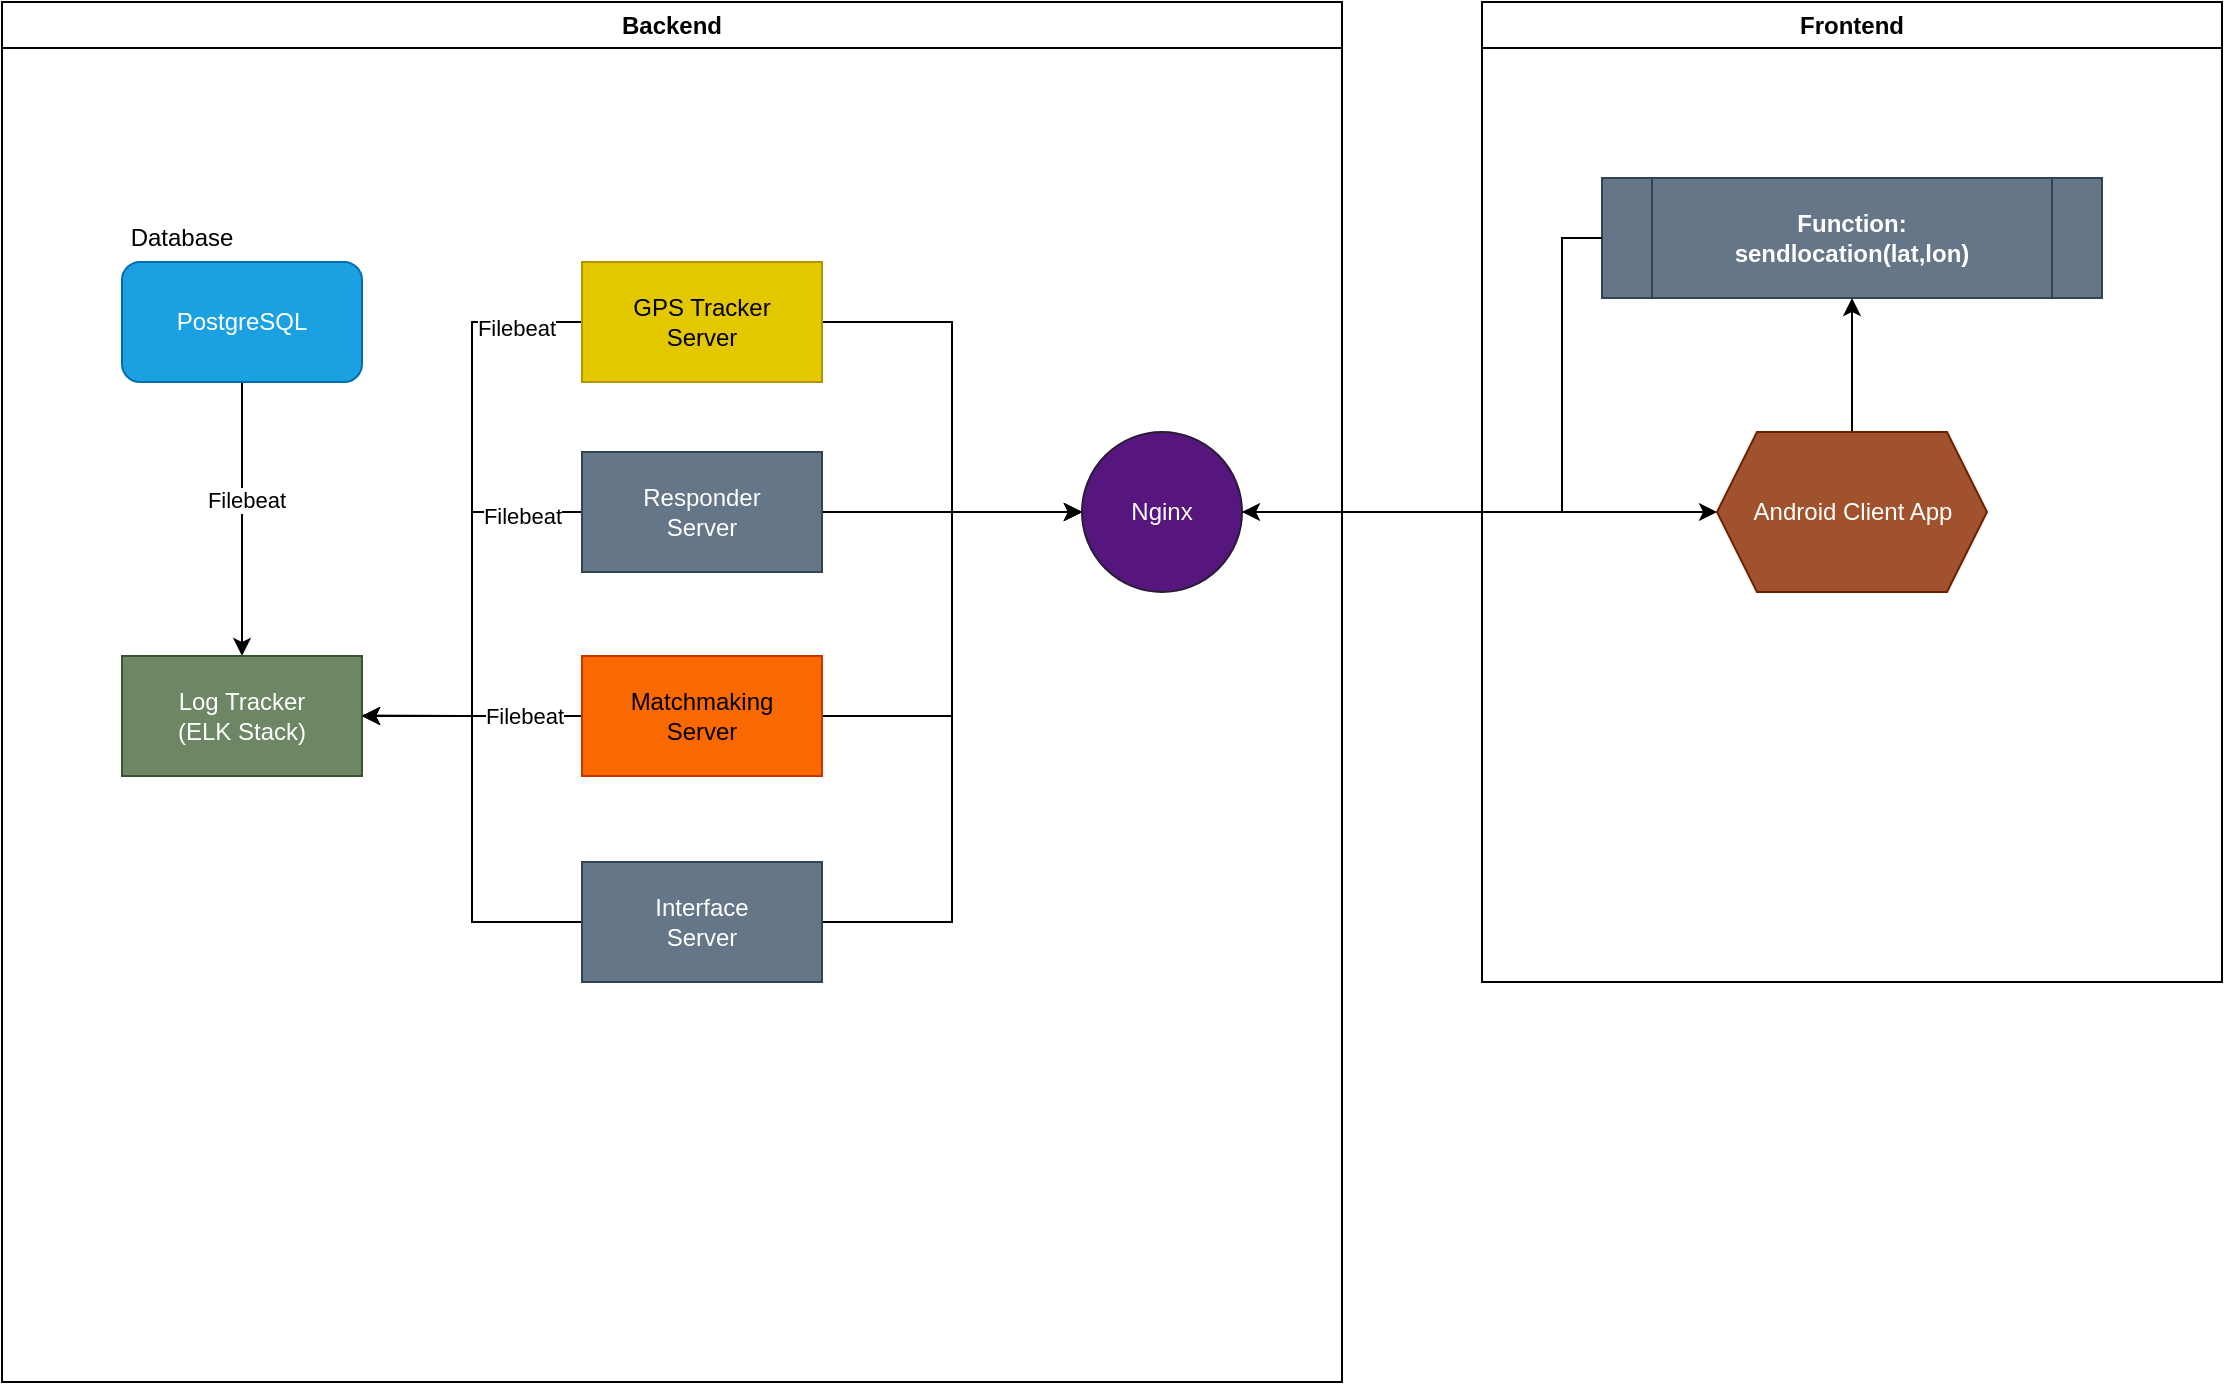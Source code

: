 <mxfile version="25.0.2" pages="4">
  <diagram name="Schema" id="opc640k1HLoYFZwjB88s">
    <mxGraphModel dx="1235" dy="731" grid="1" gridSize="10" guides="1" tooltips="1" connect="1" arrows="1" fold="1" page="1" pageScale="1" pageWidth="1169" pageHeight="827" math="0" shadow="0">
      <root>
        <mxCell id="0" />
        <mxCell id="1" parent="0" />
        <mxCell id="rJ3xM8WHZ8CuLHnQlr6I-13" value="Backend" style="swimlane;whiteSpace=wrap;html=1;movable=1;resizable=1;rotatable=1;deletable=1;editable=1;locked=0;connectable=1;" parent="1" vertex="1">
          <mxGeometry x="30" y="20" width="670" height="690" as="geometry" />
        </mxCell>
        <mxCell id="rJ3xM8WHZ8CuLHnQlr6I-14" style="edgeStyle=orthogonalEdgeStyle;rounded=0;orthogonalLoop=1;jettySize=auto;html=1;exitX=0.5;exitY=1;exitDx=0;exitDy=0;entryX=0.5;entryY=0;entryDx=0;entryDy=0;" parent="rJ3xM8WHZ8CuLHnQlr6I-13" source="rJ3xM8WHZ8CuLHnQlr6I-16" target="rJ3xM8WHZ8CuLHnQlr6I-24" edge="1">
          <mxGeometry relative="1" as="geometry" />
        </mxCell>
        <mxCell id="rJ3xM8WHZ8CuLHnQlr6I-15" value="Filebeat" style="edgeLabel;html=1;align=center;verticalAlign=middle;resizable=0;points=[];" parent="rJ3xM8WHZ8CuLHnQlr6I-14" vertex="1" connectable="0">
          <mxGeometry x="-0.143" y="2" relative="1" as="geometry">
            <mxPoint as="offset" />
          </mxGeometry>
        </mxCell>
        <mxCell id="rJ3xM8WHZ8CuLHnQlr6I-16" value="PostgreSQL" style="rounded=1;whiteSpace=wrap;html=1;fillColor=#1ba1e2;fontColor=#ffffff;strokeColor=#006EAF;" parent="rJ3xM8WHZ8CuLHnQlr6I-13" vertex="1">
          <mxGeometry x="60" y="130" width="120" height="60" as="geometry" />
        </mxCell>
        <mxCell id="rJ3xM8WHZ8CuLHnQlr6I-17" value="Database" style="text;html=1;align=center;verticalAlign=middle;whiteSpace=wrap;rounded=0;" parent="rJ3xM8WHZ8CuLHnQlr6I-13" vertex="1">
          <mxGeometry x="60" y="103" width="60" height="30" as="geometry" />
        </mxCell>
        <mxCell id="rJ3xM8WHZ8CuLHnQlr6I-18" style="edgeStyle=orthogonalEdgeStyle;rounded=0;orthogonalLoop=1;jettySize=auto;html=1;exitX=0;exitY=0.5;exitDx=0;exitDy=0;entryX=1;entryY=0.5;entryDx=0;entryDy=0;" parent="rJ3xM8WHZ8CuLHnQlr6I-13" source="rJ3xM8WHZ8CuLHnQlr6I-20" target="rJ3xM8WHZ8CuLHnQlr6I-24" edge="1">
          <mxGeometry relative="1" as="geometry" />
        </mxCell>
        <mxCell id="rJ3xM8WHZ8CuLHnQlr6I-19" value="Filebeat" style="edgeLabel;html=1;align=center;verticalAlign=middle;resizable=0;points=[];" parent="rJ3xM8WHZ8CuLHnQlr6I-18" vertex="1" connectable="0">
          <mxGeometry x="-0.643" y="-3" relative="1" as="geometry">
            <mxPoint x="25" y="3" as="offset" />
          </mxGeometry>
        </mxCell>
        <mxCell id="rJ3xM8WHZ8CuLHnQlr6I-28" style="edgeStyle=orthogonalEdgeStyle;rounded=0;orthogonalLoop=1;jettySize=auto;html=1;exitX=1;exitY=0.5;exitDx=0;exitDy=0;entryX=0;entryY=0.5;entryDx=0;entryDy=0;" parent="rJ3xM8WHZ8CuLHnQlr6I-13" source="rJ3xM8WHZ8CuLHnQlr6I-20" target="rJ3xM8WHZ8CuLHnQlr6I-27" edge="1">
          <mxGeometry relative="1" as="geometry" />
        </mxCell>
        <mxCell id="rJ3xM8WHZ8CuLHnQlr6I-20" value="GPS Tracker&lt;br&gt;Server" style="rounded=0;whiteSpace=wrap;html=1;fillColor=#e3c800;fontColor=#000000;strokeColor=#B09500;" parent="rJ3xM8WHZ8CuLHnQlr6I-13" vertex="1">
          <mxGeometry x="290" y="130" width="120" height="60" as="geometry" />
        </mxCell>
        <mxCell id="rJ3xM8WHZ8CuLHnQlr6I-21" style="edgeStyle=orthogonalEdgeStyle;rounded=0;orthogonalLoop=1;jettySize=auto;html=1;exitX=0;exitY=0.5;exitDx=0;exitDy=0;entryX=1;entryY=0.5;entryDx=0;entryDy=0;" parent="rJ3xM8WHZ8CuLHnQlr6I-13" source="rJ3xM8WHZ8CuLHnQlr6I-23" edge="1">
          <mxGeometry relative="1" as="geometry">
            <mxPoint x="280" y="356.75" as="sourcePoint" />
            <mxPoint x="170" y="356.75" as="targetPoint" />
          </mxGeometry>
        </mxCell>
        <mxCell id="rJ3xM8WHZ8CuLHnQlr6I-22" value="Filebeat" style="edgeLabel;html=1;align=center;verticalAlign=middle;resizable=0;points=[];" parent="rJ3xM8WHZ8CuLHnQlr6I-21" vertex="1" connectable="0">
          <mxGeometry x="-0.612" y="1" relative="1" as="geometry">
            <mxPoint x="-6" y="-1" as="offset" />
          </mxGeometry>
        </mxCell>
        <mxCell id="rJ3xM8WHZ8CuLHnQlr6I-29" style="edgeStyle=orthogonalEdgeStyle;rounded=0;orthogonalLoop=1;jettySize=auto;html=1;exitX=1;exitY=0.5;exitDx=0;exitDy=0;entryX=0;entryY=0.5;entryDx=0;entryDy=0;" parent="rJ3xM8WHZ8CuLHnQlr6I-13" source="rJ3xM8WHZ8CuLHnQlr6I-23" target="rJ3xM8WHZ8CuLHnQlr6I-27" edge="1">
          <mxGeometry relative="1" as="geometry" />
        </mxCell>
        <mxCell id="rJ3xM8WHZ8CuLHnQlr6I-23" value="Matchmaking &lt;br&gt;Server" style="rounded=0;whiteSpace=wrap;html=1;align=center;fillColor=#fa6800;fontColor=#000000;strokeColor=#C73500;" parent="rJ3xM8WHZ8CuLHnQlr6I-13" vertex="1">
          <mxGeometry x="290" y="327" width="120" height="60" as="geometry" />
        </mxCell>
        <mxCell id="rJ3xM8WHZ8CuLHnQlr6I-24" value="Log Tracker&lt;div&gt;(ELK Stack)&lt;/div&gt;" style="rounded=0;whiteSpace=wrap;html=1;fillColor=#6d8764;strokeColor=#3A5431;fontColor=#ffffff;" parent="rJ3xM8WHZ8CuLHnQlr6I-13" vertex="1">
          <mxGeometry x="60" y="327" width="120" height="60" as="geometry" />
        </mxCell>
        <mxCell id="rJ3xM8WHZ8CuLHnQlr6I-27" value="Nginx" style="ellipse;whiteSpace=wrap;html=1;aspect=fixed;fillColor=#57167D;fontColor=#ffffff;strokeColor=#291C36;" parent="rJ3xM8WHZ8CuLHnQlr6I-13" vertex="1">
          <mxGeometry x="540" y="215" width="80" height="80" as="geometry" />
        </mxCell>
        <mxCell id="rJ3xM8WHZ8CuLHnQlr6I-31" style="edgeStyle=orthogonalEdgeStyle;rounded=0;orthogonalLoop=1;jettySize=auto;html=1;exitX=0;exitY=0.5;exitDx=0;exitDy=0;entryX=1;entryY=0.5;entryDx=0;entryDy=0;" parent="rJ3xM8WHZ8CuLHnQlr6I-13" source="rJ3xM8WHZ8CuLHnQlr6I-30" target="rJ3xM8WHZ8CuLHnQlr6I-24" edge="1">
          <mxGeometry relative="1" as="geometry" />
        </mxCell>
        <mxCell id="rJ3xM8WHZ8CuLHnQlr6I-33" value="Filebeat" style="edgeLabel;html=1;align=center;verticalAlign=middle;resizable=0;points=[];" parent="rJ3xM8WHZ8CuLHnQlr6I-31" vertex="1" connectable="0">
          <mxGeometry x="-0.718" y="2" relative="1" as="geometry">
            <mxPoint as="offset" />
          </mxGeometry>
        </mxCell>
        <mxCell id="rJ3xM8WHZ8CuLHnQlr6I-34" style="edgeStyle=orthogonalEdgeStyle;rounded=0;orthogonalLoop=1;jettySize=auto;html=1;exitX=1;exitY=0.5;exitDx=0;exitDy=0;entryX=0;entryY=0.5;entryDx=0;entryDy=0;" parent="rJ3xM8WHZ8CuLHnQlr6I-13" source="rJ3xM8WHZ8CuLHnQlr6I-30" target="rJ3xM8WHZ8CuLHnQlr6I-27" edge="1">
          <mxGeometry relative="1" as="geometry" />
        </mxCell>
        <mxCell id="rJ3xM8WHZ8CuLHnQlr6I-30" value="Responder&lt;br&gt;Server" style="rounded=0;whiteSpace=wrap;html=1;align=center;fillColor=#647687;fontColor=#ffffff;strokeColor=#314354;" parent="rJ3xM8WHZ8CuLHnQlr6I-13" vertex="1">
          <mxGeometry x="290" y="225" width="120" height="60" as="geometry" />
        </mxCell>
        <mxCell id="buZ2Y0Om4jaeqKhQpkS_-2" style="edgeStyle=orthogonalEdgeStyle;rounded=0;orthogonalLoop=1;jettySize=auto;html=1;exitX=0;exitY=0.5;exitDx=0;exitDy=0;entryX=1;entryY=0.5;entryDx=0;entryDy=0;" edge="1" parent="rJ3xM8WHZ8CuLHnQlr6I-13" source="buZ2Y0Om4jaeqKhQpkS_-1" target="rJ3xM8WHZ8CuLHnQlr6I-24">
          <mxGeometry relative="1" as="geometry" />
        </mxCell>
        <mxCell id="buZ2Y0Om4jaeqKhQpkS_-3" style="edgeStyle=orthogonalEdgeStyle;rounded=0;orthogonalLoop=1;jettySize=auto;html=1;exitX=1;exitY=0.5;exitDx=0;exitDy=0;entryX=0;entryY=0.5;entryDx=0;entryDy=0;" edge="1" parent="rJ3xM8WHZ8CuLHnQlr6I-13" source="buZ2Y0Om4jaeqKhQpkS_-1" target="rJ3xM8WHZ8CuLHnQlr6I-27">
          <mxGeometry relative="1" as="geometry" />
        </mxCell>
        <mxCell id="buZ2Y0Om4jaeqKhQpkS_-1" value="Interface&lt;br&gt;Server" style="rounded=0;whiteSpace=wrap;html=1;align=center;fillColor=#647687;fontColor=#ffffff;strokeColor=#314354;" vertex="1" parent="rJ3xM8WHZ8CuLHnQlr6I-13">
          <mxGeometry x="290" y="430" width="120" height="60" as="geometry" />
        </mxCell>
        <mxCell id="rJ3xM8WHZ8CuLHnQlr6I-25" value="Frontend" style="swimlane;whiteSpace=wrap;html=1;" parent="1" vertex="1">
          <mxGeometry x="770" y="20" width="370" height="490" as="geometry" />
        </mxCell>
        <mxCell id="rJ3xM8WHZ8CuLHnQlr6I-37" value="Function:&lt;br&gt;sendlocation(lat,lon&lt;span style=&quot;background-color: initial;&quot;&gt;)&lt;/span&gt;" style="shape=process;whiteSpace=wrap;html=1;backgroundOutline=1;fillColor=#647687;fontColor=#ffffff;strokeColor=#314354;fontStyle=1" parent="rJ3xM8WHZ8CuLHnQlr6I-25" vertex="1">
          <mxGeometry x="60" y="88" width="250" height="60" as="geometry" />
        </mxCell>
        <mxCell id="rJ3xM8WHZ8CuLHnQlr6I-39" style="edgeStyle=orthogonalEdgeStyle;rounded=0;orthogonalLoop=1;jettySize=auto;html=1;exitX=0.5;exitY=0;exitDx=0;exitDy=0;entryX=0.5;entryY=1;entryDx=0;entryDy=0;" parent="rJ3xM8WHZ8CuLHnQlr6I-25" source="rJ3xM8WHZ8CuLHnQlr6I-38" target="rJ3xM8WHZ8CuLHnQlr6I-37" edge="1">
          <mxGeometry relative="1" as="geometry" />
        </mxCell>
        <mxCell id="rJ3xM8WHZ8CuLHnQlr6I-38" value="Android Client App" style="shape=hexagon;perimeter=hexagonPerimeter2;whiteSpace=wrap;html=1;fixedSize=1;fillColor=#a0522d;fontColor=#ffffff;strokeColor=#6D1F00;" parent="rJ3xM8WHZ8CuLHnQlr6I-25" vertex="1">
          <mxGeometry x="117.5" y="215" width="135" height="80" as="geometry" />
        </mxCell>
        <mxCell id="rJ3xM8WHZ8CuLHnQlr6I-40" style="edgeStyle=orthogonalEdgeStyle;rounded=0;orthogonalLoop=1;jettySize=auto;html=1;exitX=0;exitY=0.5;exitDx=0;exitDy=0;entryX=1;entryY=0.5;entryDx=0;entryDy=0;" parent="1" source="rJ3xM8WHZ8CuLHnQlr6I-37" target="rJ3xM8WHZ8CuLHnQlr6I-27" edge="1">
          <mxGeometry relative="1" as="geometry">
            <Array as="points">
              <mxPoint x="810" y="138" />
              <mxPoint x="810" y="275" />
            </Array>
          </mxGeometry>
        </mxCell>
        <mxCell id="rJ3xM8WHZ8CuLHnQlr6I-41" style="edgeStyle=orthogonalEdgeStyle;rounded=0;orthogonalLoop=1;jettySize=auto;html=1;exitX=1;exitY=0.5;exitDx=0;exitDy=0;entryX=0;entryY=0.5;entryDx=0;entryDy=0;" parent="1" source="rJ3xM8WHZ8CuLHnQlr6I-27" target="rJ3xM8WHZ8CuLHnQlr6I-38" edge="1">
          <mxGeometry relative="1" as="geometry" />
        </mxCell>
      </root>
    </mxGraphModel>
  </diagram>
  <diagram id="cdbMFTuAU1nH9OoIrLVE" name="Responder">
    <mxGraphModel dx="1235" dy="731" grid="1" gridSize="10" guides="1" tooltips="1" connect="1" arrows="1" fold="1" page="1" pageScale="1" pageWidth="1169" pageHeight="827" math="0" shadow="0">
      <root>
        <mxCell id="0" />
        <mxCell id="1" parent="0" />
        <mxCell id="6eDrEkHaWnueHMm9mLSs-2" style="edgeStyle=orthogonalEdgeStyle;rounded=0;orthogonalLoop=1;jettySize=auto;html=1;exitX=0.5;exitY=0;exitDx=0;exitDy=0;" edge="1" parent="1" source="Vh3TI4ZqZUC5c_BswAIB-1" target="6eDrEkHaWnueHMm9mLSs-1">
          <mxGeometry relative="1" as="geometry" />
        </mxCell>
        <mxCell id="UNsqskYPfvakn4IOImKp-1" style="edgeStyle=orthogonalEdgeStyle;rounded=0;orthogonalLoop=1;jettySize=auto;html=1;exitX=1;exitY=0.5;exitDx=0;exitDy=0;fontFamily=Helvetica;fontSize=18;fontColor=#ffffff;" edge="1" parent="1" source="Vh3TI4ZqZUC5c_BswAIB-1" target="UNsqskYPfvakn4IOImKp-2">
          <mxGeometry relative="1" as="geometry">
            <mxPoint x="680" y="625.471" as="targetPoint" />
          </mxGeometry>
        </mxCell>
        <mxCell id="Vh3TI4ZqZUC5c_BswAIB-1" value="/" style="text;html=1;align=center;verticalAlign=middle;whiteSpace=wrap;rounded=0;fontSize=18;fillColor=#0050ef;fontColor=#ffffff;strokeColor=#001DBC;" parent="1" vertex="1">
          <mxGeometry x="342.5" y="600" width="70" height="50" as="geometry" />
        </mxCell>
        <mxCell id="Vh3TI4ZqZUC5c_BswAIB-17" value="/Location&lt;br&gt;&lt;span style=&quot;text-wrap: nowrap;&quot;&gt;`&lt;/span&gt;get last location&lt;span style=&quot;text-wrap: nowrap;&quot;&gt;`&lt;/span&gt;" style="text;html=1;align=center;verticalAlign=middle;whiteSpace=wrap;rounded=0;fontSize=18;fontFamily=Helvetica;" parent="1" vertex="1">
          <mxGeometry x="100" y="226" width="165" height="50" as="geometry" />
        </mxCell>
        <mxCell id="Vh3TI4ZqZUC5c_BswAIB-27" style="edgeStyle=orthogonalEdgeStyle;rounded=0;orthogonalLoop=1;jettySize=auto;html=1;exitX=1;exitY=0.5;exitDx=0;exitDy=0;entryX=0;entryY=0.5;entryDx=0;entryDy=0;fontFamily=Helvetica;fontSize=18;fontColor=default;" parent="1" source="Vh3TI4ZqZUC5c_BswAIB-19" target="Vh3TI4ZqZUC5c_BswAIB-26" edge="1">
          <mxGeometry relative="1" as="geometry" />
        </mxCell>
        <mxCell id="Vh3TI4ZqZUC5c_BswAIB-28" style="edgeStyle=orthogonalEdgeStyle;rounded=0;orthogonalLoop=1;jettySize=auto;html=1;exitX=1;exitY=0.5;exitDx=0;exitDy=0;fontFamily=Helvetica;fontSize=18;fontColor=default;" parent="1" source="Vh3TI4ZqZUC5c_BswAIB-19" target="Vh3TI4ZqZUC5c_BswAIB-23" edge="1">
          <mxGeometry relative="1" as="geometry" />
        </mxCell>
        <mxCell id="Vh3TI4ZqZUC5c_BswAIB-19" value="/Info&lt;br&gt;&lt;span style=&quot;text-wrap: nowrap;&quot;&gt;`send client info&lt;/span&gt;&lt;span style=&quot;text-wrap: nowrap;&quot;&gt;`&lt;/span&gt;" style="text;html=1;align=center;verticalAlign=middle;whiteSpace=wrap;rounded=0;fontSize=18;fontFamily=Helvetica;fontColor=default;" parent="1" vertex="1">
          <mxGeometry x="498.75" y="226" width="147.5" height="50" as="geometry" />
        </mxCell>
        <mxCell id="Vh3TI4ZqZUC5c_BswAIB-21" value="/&lt;br&gt;&lt;span style=&quot;text-wrap: nowrap;&quot;&gt;`who is&lt;/span&gt;&lt;span style=&quot;text-wrap: nowrap;&quot;&gt;`&lt;/span&gt;" style="text;html=1;align=center;verticalAlign=middle;whiteSpace=wrap;rounded=0;fontSize=18;fontFamily=Helvetica;fontColor=default;" parent="1" vertex="1">
          <mxGeometry x="342.5" y="226" width="70" height="50" as="geometry" />
        </mxCell>
        <mxCell id="Vh3TI4ZqZUC5c_BswAIB-23" value="[Post]&lt;br&gt;`modify` (if /User)" style="text;html=1;align=center;verticalAlign=middle;whiteSpace=wrap;rounded=0;fontSize=18;fontFamily=Helvetica;fontColor=default;" parent="1" vertex="1">
          <mxGeometry x="752.5" y="196" width="200" height="50" as="geometry" />
        </mxCell>
        <mxCell id="Vh3TI4ZqZUC5c_BswAIB-26" value="[Get]&lt;br&gt;`get client info&lt;span style=&quot;background-color: initial;&quot;&gt;`&lt;/span&gt;" style="text;html=1;align=center;verticalAlign=middle;whiteSpace=wrap;rounded=0;fontSize=18;fontFamily=Helvetica;fontColor=default;" parent="1" vertex="1">
          <mxGeometry x="752.5" y="256" width="200" height="50" as="geometry" />
        </mxCell>
        <mxCell id="Vh3TI4ZqZUC5c_BswAIB-67" style="edgeStyle=orthogonalEdgeStyle;shape=connector;rounded=0;orthogonalLoop=1;jettySize=auto;html=1;exitX=0.5;exitY=0;exitDx=0;exitDy=0;strokeColor=default;align=center;verticalAlign=middle;fontFamily=Helvetica;fontSize=18;fontColor=default;labelBackgroundColor=default;endArrow=classic;" parent="1" source="Vh3TI4ZqZUC5c_BswAIB-41" target="Vh3TI4ZqZUC5c_BswAIB-21" edge="1">
          <mxGeometry relative="1" as="geometry" />
        </mxCell>
        <mxCell id="Vh3TI4ZqZUC5c_BswAIB-41" value="/me" style="text;html=1;align=center;verticalAlign=middle;whiteSpace=wrap;rounded=0;fontSize=18;fontFamily=Helvetica;fontColor=default;" parent="1" vertex="1">
          <mxGeometry x="412.5" y="406" width="70" height="50" as="geometry" />
        </mxCell>
        <mxCell id="Vh3TI4ZqZUC5c_BswAIB-49" style="edgeStyle=orthogonalEdgeStyle;rounded=0;orthogonalLoop=1;jettySize=auto;html=1;exitX=1;exitY=0.5;exitDx=0;exitDy=0;entryX=0;entryY=0.5;entryDx=0;entryDy=0;fontFamily=Helvetica;fontSize=18;fontColor=default;endArrow=none;endFill=0;" parent="1" source="Vh3TI4ZqZUC5c_BswAIB-42" target="Vh3TI4ZqZUC5c_BswAIB-41" edge="1">
          <mxGeometry relative="1" as="geometry" />
        </mxCell>
        <mxCell id="Vh3TI4ZqZUC5c_BswAIB-64" style="edgeStyle=orthogonalEdgeStyle;shape=connector;rounded=0;orthogonalLoop=1;jettySize=auto;html=1;exitX=0.5;exitY=0;exitDx=0;exitDy=0;entryX=0.5;entryY=1;entryDx=0;entryDy=0;strokeColor=default;align=center;verticalAlign=middle;fontFamily=Helvetica;fontSize=18;fontColor=default;labelBackgroundColor=default;endArrow=classic;" parent="1" source="Vh3TI4ZqZUC5c_BswAIB-42" target="Vh3TI4ZqZUC5c_BswAIB-17" edge="1">
          <mxGeometry relative="1" as="geometry" />
        </mxCell>
        <mxCell id="Vh3TI4ZqZUC5c_BswAIB-65" style="edgeStyle=orthogonalEdgeStyle;shape=connector;rounded=0;orthogonalLoop=1;jettySize=auto;html=1;exitX=0.5;exitY=0;exitDx=0;exitDy=0;strokeColor=default;align=center;verticalAlign=middle;fontFamily=Helvetica;fontSize=18;fontColor=default;labelBackgroundColor=default;endArrow=classic;" parent="1" source="Vh3TI4ZqZUC5c_BswAIB-42" target="Vh3TI4ZqZUC5c_BswAIB-21" edge="1">
          <mxGeometry relative="1" as="geometry" />
        </mxCell>
        <mxCell id="Vh3TI4ZqZUC5c_BswAIB-66" style="edgeStyle=orthogonalEdgeStyle;shape=connector;rounded=0;orthogonalLoop=1;jettySize=auto;html=1;exitX=0.5;exitY=0;exitDx=0;exitDy=0;strokeColor=default;align=center;verticalAlign=middle;fontFamily=Helvetica;fontSize=18;fontColor=default;labelBackgroundColor=default;endArrow=classic;" parent="1" source="Vh3TI4ZqZUC5c_BswAIB-42" target="Vh3TI4ZqZUC5c_BswAIB-19" edge="1">
          <mxGeometry relative="1" as="geometry" />
        </mxCell>
        <mxCell id="Vh3TI4ZqZUC5c_BswAIB-42" value="/:id" style="text;html=1;align=center;verticalAlign=middle;whiteSpace=wrap;rounded=0;fontSize=18;fontFamily=Helvetica;fontColor=default;" parent="1" vertex="1">
          <mxGeometry x="252.5" y="406" width="77.5" height="50" as="geometry" />
        </mxCell>
        <mxCell id="6eDrEkHaWnueHMm9mLSs-3" style="edgeStyle=orthogonalEdgeStyle;rounded=0;orthogonalLoop=1;jettySize=auto;html=1;exitX=0.5;exitY=0;exitDx=0;exitDy=0;" edge="1" parent="1" source="6eDrEkHaWnueHMm9mLSs-1" target="Vh3TI4ZqZUC5c_BswAIB-42">
          <mxGeometry relative="1" as="geometry" />
        </mxCell>
        <mxCell id="6eDrEkHaWnueHMm9mLSs-4" style="edgeStyle=orthogonalEdgeStyle;rounded=0;orthogonalLoop=1;jettySize=auto;html=1;exitX=0.5;exitY=0;exitDx=0;exitDy=0;" edge="1" parent="1" source="6eDrEkHaWnueHMm9mLSs-1" target="Vh3TI4ZqZUC5c_BswAIB-41">
          <mxGeometry relative="1" as="geometry" />
        </mxCell>
        <mxCell id="6eDrEkHaWnueHMm9mLSs-1" value="/User" style="text;html=1;align=center;verticalAlign=middle;whiteSpace=wrap;rounded=0;fontSize=18;fontFamily=Helvetica;fontColor=default;" vertex="1" parent="1">
          <mxGeometry x="332.5" y="500" width="90" height="50" as="geometry" />
        </mxCell>
        <mxCell id="UNsqskYPfvakn4IOImKp-4" value="" style="edgeStyle=orthogonalEdgeStyle;rounded=0;orthogonalLoop=1;jettySize=auto;html=1;fontFamily=Helvetica;fontSize=18;fontColor=#ffffff;" edge="1" parent="1" source="UNsqskYPfvakn4IOImKp-2" target="UNsqskYPfvakn4IOImKp-3">
          <mxGeometry relative="1" as="geometry" />
        </mxCell>
        <mxCell id="UNsqskYPfvakn4IOImKp-2" value="/friends" style="text;html=1;align=center;verticalAlign=middle;resizable=0;points=[];autosize=1;strokeColor=none;fillColor=none;fontFamily=Helvetica;fontSize=18;fontColor=#ffffff;" vertex="1" parent="1">
          <mxGeometry x="560" y="605" width="80" height="40" as="geometry" />
        </mxCell>
        <mxCell id="UNsqskYPfvakn4IOImKp-3" value="/locations" style="text;html=1;align=center;verticalAlign=middle;resizable=0;points=[];autosize=1;strokeColor=none;fillColor=none;fontFamily=Helvetica;fontSize=18;fontColor=#ffffff;" vertex="1" parent="1">
          <mxGeometry x="710" y="605" width="100" height="40" as="geometry" />
        </mxCell>
      </root>
    </mxGraphModel>
  </diagram>
  <diagram name="GPS Tracker" id="GiUYRV1GWeP-b3hLKF_i">
    <mxGraphModel dx="1105" dy="654" grid="1" gridSize="10" guides="1" tooltips="1" connect="1" arrows="1" fold="1" page="1" pageScale="1" pageWidth="1169" pageHeight="827" math="0" shadow="0">
      <root>
        <mxCell id="ubSvM6Ma5Gg7oKM4FNZG-0" />
        <mxCell id="ubSvM6Ma5Gg7oKM4FNZG-1" parent="ubSvM6Ma5Gg7oKM4FNZG-0" />
        <mxCell id="ubSvM6Ma5Gg7oKM4FNZG-3" style="edgeStyle=orthogonalEdgeStyle;rounded=0;orthogonalLoop=1;jettySize=auto;html=1;exitX=0.5;exitY=0;exitDx=0;exitDy=0;entryX=0.5;entryY=1;entryDx=0;entryDy=0;fontFamily=Helvetica;fontSize=18;fontColor=default;" parent="ubSvM6Ma5Gg7oKM4FNZG-1" source="ubSvM6Ma5Gg7oKM4FNZG-4" target="ubSvM6Ma5Gg7oKM4FNZG-19" edge="1">
          <mxGeometry relative="1" as="geometry">
            <Array as="points">
              <mxPoint x="369" y="350" />
              <mxPoint x="439" y="350" />
            </Array>
          </mxGeometry>
        </mxCell>
        <mxCell id="PBwL0Q7PvouxAEM6X6Tn-5" style="edgeStyle=orthogonalEdgeStyle;rounded=0;orthogonalLoop=1;jettySize=auto;html=1;exitX=0;exitY=0.5;exitDx=0;exitDy=0;entryX=0.5;entryY=0;entryDx=0;entryDy=0;" parent="ubSvM6Ma5Gg7oKM4FNZG-1" source="ubSvM6Ma5Gg7oKM4FNZG-4" target="jGCPDsBbcdj4XH3yvUyG-6" edge="1">
          <mxGeometry relative="1" as="geometry" />
        </mxCell>
        <mxCell id="Tz5BmcnhMBQ0euQqF3hh-3" style="edgeStyle=orthogonalEdgeStyle;rounded=0;orthogonalLoop=1;jettySize=auto;html=1;exitX=0.25;exitY=1;exitDx=0;exitDy=0;fontFamily=Helvetica;fontSize=18;fontColor=#ffffff;" edge="1" parent="ubSvM6Ma5Gg7oKM4FNZG-1" source="ubSvM6Ma5Gg7oKM4FNZG-4" target="Tz5BmcnhMBQ0euQqF3hh-5">
          <mxGeometry relative="1" as="geometry">
            <mxPoint x="352" y="700" as="targetPoint" />
          </mxGeometry>
        </mxCell>
        <mxCell id="Tz5BmcnhMBQ0euQqF3hh-4" style="edgeStyle=orthogonalEdgeStyle;rounded=0;orthogonalLoop=1;jettySize=auto;html=1;exitX=0.75;exitY=1;exitDx=0;exitDy=0;fontFamily=Helvetica;fontSize=18;fontColor=#ffffff;entryX=0.503;entryY=0.046;entryDx=0;entryDy=0;entryPerimeter=0;" edge="1" parent="ubSvM6Ma5Gg7oKM4FNZG-1" source="ubSvM6Ma5Gg7oKM4FNZG-4" target="Tz5BmcnhMBQ0euQqF3hh-6">
          <mxGeometry relative="1" as="geometry">
            <mxPoint x="440" y="650" as="targetPoint" />
          </mxGeometry>
        </mxCell>
        <mxCell id="ubSvM6Ma5Gg7oKM4FNZG-4" value="/" style="text;html=1;align=center;verticalAlign=middle;whiteSpace=wrap;rounded=0;fontSize=18;fillColor=#0050ef;fontColor=#ffffff;strokeColor=#001DBC;" parent="ubSvM6Ma5Gg7oKM4FNZG-1" vertex="1">
          <mxGeometry x="334" y="460" width="70" height="50" as="geometry" />
        </mxCell>
        <mxCell id="ubSvM6Ma5Gg7oKM4FNZG-6" style="edgeStyle=orthogonalEdgeStyle;rounded=0;orthogonalLoop=1;jettySize=auto;html=1;fontFamily=Helvetica;fontSize=18;fontColor=default;" parent="ubSvM6Ma5Gg7oKM4FNZG-1" source="ubSvM6Ma5Gg7oKM4FNZG-7" target="ubSvM6Ma5Gg7oKM4FNZG-8" edge="1">
          <mxGeometry relative="1" as="geometry" />
        </mxCell>
        <mxCell id="ubSvM6Ma5Gg7oKM4FNZG-7" value="/Location" style="text;html=1;align=center;verticalAlign=middle;resizable=0;points=[];autosize=1;fontFamily=Helvetica;fontSize=18;" parent="ubSvM6Ma5Gg7oKM4FNZG-1" vertex="1">
          <mxGeometry x="735.25" y="372" width="100" height="40" as="geometry" />
        </mxCell>
        <mxCell id="ubSvM6Ma5Gg7oKM4FNZG-8" value="/Feed&lt;br&gt;`post current location`" style="text;html=1;align=center;verticalAlign=middle;resizable=0;points=[];autosize=1;strokeColor=none;fillColor=none;fontFamily=Helvetica;fontSize=18;fontColor=default;" parent="ubSvM6Ma5Gg7oKM4FNZG-1" vertex="1">
          <mxGeometry x="490.25" y="466" width="200" height="60" as="geometry" />
        </mxCell>
        <mxCell id="ubSvM6Ma5Gg7oKM4FNZG-18" style="edgeStyle=orthogonalEdgeStyle;shape=connector;rounded=0;orthogonalLoop=1;jettySize=auto;html=1;exitX=1;exitY=0.5;exitDx=0;exitDy=0;strokeColor=default;align=center;verticalAlign=middle;fontFamily=Helvetica;fontSize=18;fontColor=default;labelBackgroundColor=default;endArrow=classic;" parent="ubSvM6Ma5Gg7oKM4FNZG-1" source="ubSvM6Ma5Gg7oKM4FNZG-19" target="ubSvM6Ma5Gg7oKM4FNZG-7" edge="1">
          <mxGeometry relative="1" as="geometry" />
        </mxCell>
        <mxCell id="6eC-OkCbZEAnRRRZwISa-7" style="edgeStyle=orthogonalEdgeStyle;rounded=0;orthogonalLoop=1;jettySize=auto;html=1;exitX=0.5;exitY=0;exitDx=0;exitDy=0;entryX=0.5;entryY=1;entryDx=0;entryDy=0;" parent="ubSvM6Ma5Gg7oKM4FNZG-1" source="ubSvM6Ma5Gg7oKM4FNZG-19" target="6eC-OkCbZEAnRRRZwISa-1" edge="1">
          <mxGeometry relative="1" as="geometry" />
        </mxCell>
        <mxCell id="ubSvM6Ma5Gg7oKM4FNZG-19" value="/User" style="text;html=1;align=center;verticalAlign=middle;whiteSpace=wrap;rounded=0;fontSize=18;fontFamily=Helvetica;fontColor=default;" parent="ubSvM6Ma5Gg7oKM4FNZG-1" vertex="1">
          <mxGeometry x="404" y="280" width="70" height="50" as="geometry" />
        </mxCell>
        <mxCell id="ubSvM6Ma5Gg7oKM4FNZG-21" style="edgeStyle=orthogonalEdgeStyle;shape=connector;rounded=0;orthogonalLoop=1;jettySize=auto;html=1;exitX=0.5;exitY=0;exitDx=0;exitDy=0;entryX=0.5;entryY=1;entryDx=0;entryDy=0;strokeColor=default;align=center;verticalAlign=middle;fontFamily=Helvetica;fontSize=18;fontColor=default;labelBackgroundColor=default;endArrow=classic;" parent="ubSvM6Ma5Gg7oKM4FNZG-1" edge="1">
          <mxGeometry relative="1" as="geometry">
            <mxPoint x="182.5" y="276" as="targetPoint" />
          </mxGeometry>
        </mxCell>
        <mxCell id="ubSvM6Ma5Gg7oKM4FNZG-22" style="edgeStyle=orthogonalEdgeStyle;shape=connector;rounded=0;orthogonalLoop=1;jettySize=auto;html=1;exitX=0.5;exitY=0;exitDx=0;exitDy=0;strokeColor=default;align=center;verticalAlign=middle;fontFamily=Helvetica;fontSize=18;fontColor=default;labelBackgroundColor=default;endArrow=classic;" parent="ubSvM6Ma5Gg7oKM4FNZG-1" edge="1">
          <mxGeometry relative="1" as="geometry">
            <mxPoint x="377.5" y="276" as="targetPoint" />
          </mxGeometry>
        </mxCell>
        <mxCell id="ubSvM6Ma5Gg7oKM4FNZG-23" style="edgeStyle=orthogonalEdgeStyle;shape=connector;rounded=0;orthogonalLoop=1;jettySize=auto;html=1;exitX=0.5;exitY=0;exitDx=0;exitDy=0;strokeColor=default;align=center;verticalAlign=middle;fontFamily=Helvetica;fontSize=18;fontColor=default;labelBackgroundColor=default;endArrow=classic;" parent="ubSvM6Ma5Gg7oKM4FNZG-1" edge="1">
          <mxGeometry relative="1" as="geometry">
            <mxPoint x="572.6" y="276" as="targetPoint" />
          </mxGeometry>
        </mxCell>
        <mxCell id="jGCPDsBbcdj4XH3yvUyG-6" value="/Auth" style="text;html=1;align=center;verticalAlign=middle;whiteSpace=wrap;rounded=0;fontSize=18;fontFamily=Helvetica;fontColor=default;" parent="ubSvM6Ma5Gg7oKM4FNZG-1" vertex="1">
          <mxGeometry x="150" y="560" width="70" height="50" as="geometry" />
        </mxCell>
        <mxCell id="6eC-OkCbZEAnRRRZwISa-0" style="edgeStyle=orthogonalEdgeStyle;rounded=0;orthogonalLoop=1;jettySize=auto;html=1;exitX=1;exitY=0.5;exitDx=0;exitDy=0;fontFamily=Helvetica;fontSize=18;fontColor=default;" parent="ubSvM6Ma5Gg7oKM4FNZG-1" source="6eC-OkCbZEAnRRRZwISa-1" target="6eC-OkCbZEAnRRRZwISa-2" edge="1">
          <mxGeometry relative="1" as="geometry" />
        </mxCell>
        <mxCell id="6eC-OkCbZEAnRRRZwISa-1" value="/Info&lt;br&gt;&lt;span style=&quot;text-wrap: nowrap;&quot;&gt;`send client info&lt;/span&gt;&lt;span style=&quot;text-wrap: nowrap;&quot;&gt;`&lt;/span&gt;" style="text;html=1;align=center;verticalAlign=middle;whiteSpace=wrap;rounded=0;fontSize=18;fontFamily=Helvetica;fontColor=default;" parent="ubSvM6Ma5Gg7oKM4FNZG-1" vertex="1">
          <mxGeometry x="250" y="160" width="147.5" height="50" as="geometry" />
        </mxCell>
        <mxCell id="6eC-OkCbZEAnRRRZwISa-2" value="[Post]&lt;br&gt;`modify` (if /User)" style="text;html=1;align=center;verticalAlign=middle;whiteSpace=wrap;rounded=0;fontSize=18;fontFamily=Helvetica;fontColor=default;" parent="ubSvM6Ma5Gg7oKM4FNZG-1" vertex="1">
          <mxGeometry x="503.75" y="130" width="200" height="50" as="geometry" />
        </mxCell>
        <mxCell id="Tz5BmcnhMBQ0euQqF3hh-5" value="/Subscribe" style="text;html=1;align=center;verticalAlign=middle;resizable=0;points=[];autosize=1;strokeColor=none;fillColor=none;fontFamily=Helvetica;fontSize=18;fontColor=#ffffff;" vertex="1" parent="ubSvM6Ma5Gg7oKM4FNZG-1">
          <mxGeometry x="260" y="663" width="110" height="40" as="geometry" />
        </mxCell>
        <mxCell id="Tz5BmcnhMBQ0euQqF3hh-6" value="/Unsubscribe" style="text;html=1;align=center;verticalAlign=middle;resizable=0;points=[];autosize=1;strokeColor=none;fillColor=none;fontFamily=Helvetica;fontSize=18;fontColor=#ffffff;" vertex="1" parent="ubSvM6Ma5Gg7oKM4FNZG-1">
          <mxGeometry x="400" y="663" width="130" height="40" as="geometry" />
        </mxCell>
      </root>
    </mxGraphModel>
  </diagram>
  <diagram id="2aE43FUWmj9qqVxqdlGs" name="Interface Server">
    <mxGraphModel dx="875" dy="518" grid="1" gridSize="10" guides="1" tooltips="1" connect="1" arrows="1" fold="1" page="1" pageScale="1" pageWidth="1169" pageHeight="827" math="0" shadow="0">
      <root>
        <mxCell id="0" />
        <mxCell id="1" parent="0" />
        <mxCell id="B2678jRW0r7QGjkDjPUS-7" style="edgeStyle=orthogonalEdgeStyle;rounded=0;orthogonalLoop=1;jettySize=auto;html=1;exitX=0.25;exitY=0;exitDx=0;exitDy=0;fontFamily=Helvetica;fontSize=18;fontColor=#ffffff;" edge="1" parent="1" source="B2678jRW0r7QGjkDjPUS-1" target="B2678jRW0r7QGjkDjPUS-2">
          <mxGeometry relative="1" as="geometry" />
        </mxCell>
        <mxCell id="B2678jRW0r7QGjkDjPUS-8" style="edgeStyle=orthogonalEdgeStyle;rounded=0;orthogonalLoop=1;jettySize=auto;html=1;exitX=0.75;exitY=0;exitDx=0;exitDy=0;fontFamily=Helvetica;fontSize=18;fontColor=#ffffff;" edge="1" parent="1" source="B2678jRW0r7QGjkDjPUS-1" target="B2678jRW0r7QGjkDjPUS-4">
          <mxGeometry relative="1" as="geometry" />
        </mxCell>
        <mxCell id="ES7g-LYabEd6Pk6_oV13-3" value="" style="edgeStyle=orthogonalEdgeStyle;rounded=0;orthogonalLoop=1;jettySize=auto;html=1;fontFamily=Helvetica;fontSize=18;fontColor=#ffffff;" edge="1" parent="1" source="B2678jRW0r7QGjkDjPUS-1" target="ES7g-LYabEd6Pk6_oV13-2">
          <mxGeometry relative="1" as="geometry" />
        </mxCell>
        <mxCell id="B2678jRW0r7QGjkDjPUS-1" value="/" style="text;html=1;align=center;verticalAlign=middle;whiteSpace=wrap;rounded=0;fontSize=18;fillColor=#0050ef;fontColor=#ffffff;strokeColor=#001DBC;" vertex="1" parent="1">
          <mxGeometry x="445" y="340" width="70" height="50" as="geometry" />
        </mxCell>
        <mxCell id="B2678jRW0r7QGjkDjPUS-2" value="/Login" style="text;html=1;align=center;verticalAlign=middle;whiteSpace=wrap;rounded=0;fontSize=18;fillColor=none;fontColor=#ffffff;strokeColor=none;" vertex="1" parent="1">
          <mxGeometry x="400" y="210" width="70" height="50" as="geometry" />
        </mxCell>
        <mxCell id="B2678jRW0r7QGjkDjPUS-4" value="/Signup" style="text;html=1;align=center;verticalAlign=middle;whiteSpace=wrap;rounded=0;fontSize=18;fillColor=none;fontColor=#ffffff;strokeColor=none;" vertex="1" parent="1">
          <mxGeometry x="490" y="210" width="70" height="50" as="geometry" />
        </mxCell>
        <mxCell id="ES7g-LYabEd6Pk6_oV13-5" style="edgeStyle=orthogonalEdgeStyle;rounded=0;orthogonalLoop=1;jettySize=auto;html=1;exitX=1;exitY=0.5;exitDx=0;exitDy=0;fontFamily=Helvetica;fontSize=18;fontColor=#ffffff;" edge="1" parent="1" source="ES7g-LYabEd6Pk6_oV13-2" target="ES7g-LYabEd6Pk6_oV13-4">
          <mxGeometry relative="1" as="geometry" />
        </mxCell>
        <mxCell id="ES7g-LYabEd6Pk6_oV13-2" value="/User/me" style="text;html=1;align=center;verticalAlign=middle;whiteSpace=wrap;rounded=0;fontSize=18;fillColor=none;fontColor=#ffffff;strokeColor=none;" vertex="1" parent="1">
          <mxGeometry x="595" y="340" width="105" height="50" as="geometry" />
        </mxCell>
        <mxCell id="ES7g-LYabEd6Pk6_oV13-4" value="/photo" style="text;html=1;align=center;verticalAlign=middle;whiteSpace=wrap;rounded=0;fontSize=18;fillColor=none;fontColor=#ffffff;strokeColor=none;" vertex="1" parent="1">
          <mxGeometry x="790" y="340" width="105" height="50" as="geometry" />
        </mxCell>
        <mxCell id="ES7g-LYabEd6Pk6_oV13-6" value="&lt;font style=&quot;font-size: 12px;&quot;&gt;&#39;BOTH Get and Post&#39;&lt;/font&gt;" style="text;html=1;align=center;verticalAlign=middle;resizable=0;points=[];autosize=1;strokeColor=none;fillColor=none;fontFamily=Helvetica;fontSize=18;fontColor=#ffffff;" vertex="1" parent="1">
          <mxGeometry x="777.5" y="313" width="130" height="40" as="geometry" />
        </mxCell>
      </root>
    </mxGraphModel>
  </diagram>
</mxfile>
